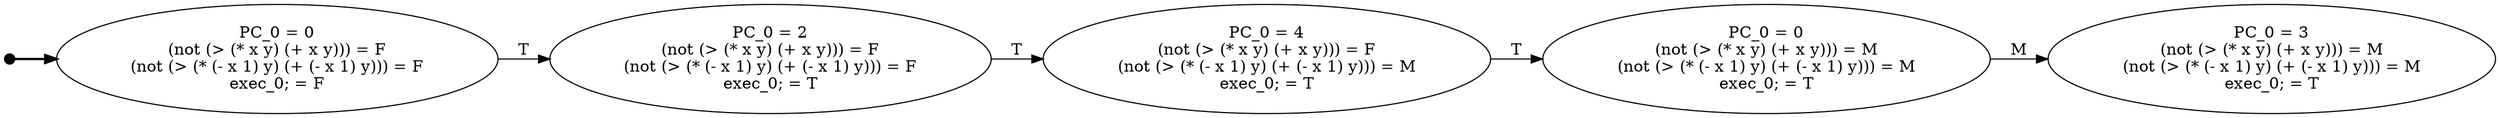 digraph CFG {
graph [rankdir=LR];
node [ label = "PC_0 = 0\n(not (> (* x y) (+ x y))) = F\n(not (> (* (- x 1) y) (+ (- x 1) y))) = F\nexec_0; = F\n" ]; state_0;
node [ label = "PC_0 = 2\n(not (> (* x y) (+ x y))) = F\n(not (> (* (- x 1) y) (+ (- x 1) y))) = F\nexec_0; = T\n" ]; state_1;
node [ label = "PC_0 = 4\n(not (> (* x y) (+ x y))) = F\n(not (> (* (- x 1) y) (+ (- x 1) y))) = M\nexec_0; = T\n" ]; state_2;
node [ label = "PC_0 = 0\n(not (> (* x y) (+ x y))) = M\n(not (> (* (- x 1) y) (+ (- x 1) y))) = M\nexec_0; = T\n" ]; state_3;
node [ label = "PC_0 = 3\n(not (> (* x y) (+ x y))) = M\n(not (> (* (- x 1) y) (+ (- x 1) y))) = M\nexec_0; = T\n" ]; state_4;
start [style = filled, color=black, label="", height=0.12,width=0.12,fontsize=1];
start -> state_0[ style = "bold"];
state_0 -> state_1 [ label = T ];
state_1 -> state_2 [ label = T ];
state_2 -> state_3 [ label = T ];
state_3 -> state_4 [ label = M ];
}